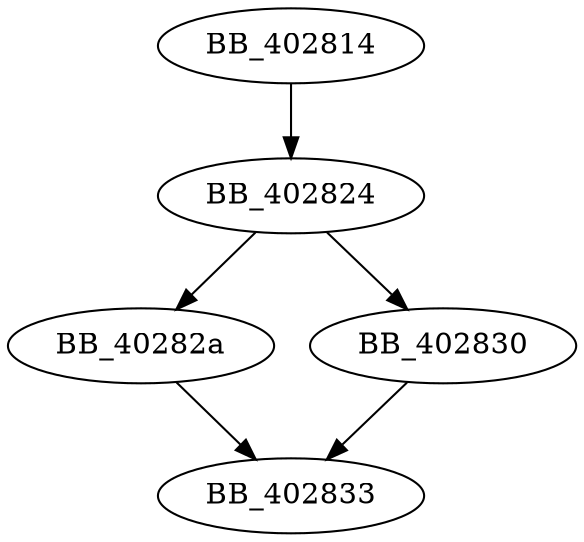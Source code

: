 DiGraph ___crtGetShowWindowMode{
BB_402814->BB_402824
BB_402824->BB_40282a
BB_402824->BB_402830
BB_40282a->BB_402833
BB_402830->BB_402833
}
